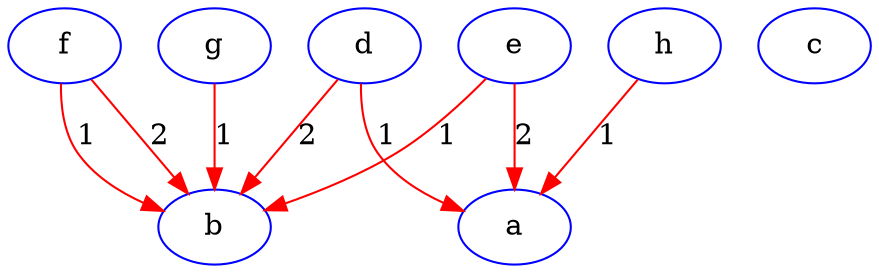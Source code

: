 digraph G {
	"f"->"b"[ color=red, label=1 ];
	"f"->"b"[ color=red, label=2 ];
	"g"->"b"[ color=red, label=1 ];
	"h"->"a"[ color=red, label=1 ];
	"d"->"a"[ color=red, label=1 ];
	"d"->"b"[ color=red, label=2 ];
	"e"->"b"[ color=red, label=1 ];
	"e"->"a"[ color=red, label=2 ];
	"a" [ color=blue ];
	"b" [ color=blue ];
	"c" [ color=blue ];
	"d" [ color=blue ];
	"e" [ color=blue ];
	"f" [ color=blue ];
	"g" [ color=blue ];
	"h" [ color=blue ];

}


